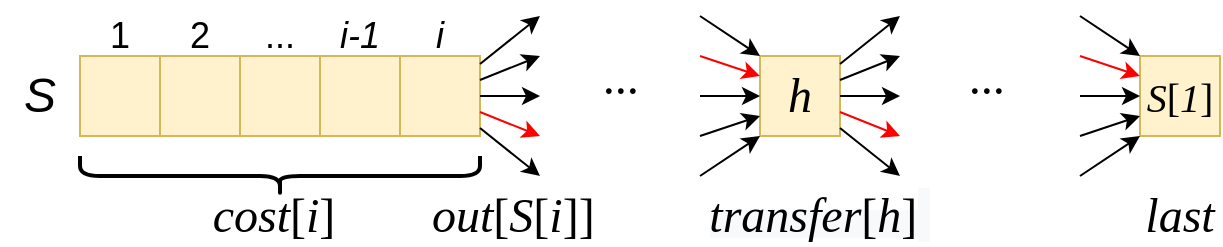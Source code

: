 <mxfile version="14.5.1" type="device"><diagram id="6orOQpBKsx0spEkv-ZkD" name="Page-1"><mxGraphModel dx="1106" dy="860" grid="1" gridSize="10" guides="1" tooltips="1" connect="1" arrows="1" fold="1" page="1" pageScale="1" pageWidth="1169" pageHeight="827" math="0" shadow="0"><root><mxCell id="0"/><mxCell id="1" parent="0"/><mxCell id="WVUSZBAAS7kNZGlRV3Tn-1" value="" style="whiteSpace=wrap;html=1;aspect=fixed;fillColor=#fff2cc;strokeColor=#d6b656;" parent="1" vertex="1"><mxGeometry x="200" y="440" width="40" height="40" as="geometry"/></mxCell><mxCell id="WVUSZBAAS7kNZGlRV3Tn-4" value="" style="whiteSpace=wrap;html=1;aspect=fixed;fillColor=#fff2cc;strokeColor=#d6b656;" parent="1" vertex="1"><mxGeometry x="240" y="440" width="40" height="40" as="geometry"/></mxCell><mxCell id="WVUSZBAAS7kNZGlRV3Tn-5" value="" style="whiteSpace=wrap;html=1;aspect=fixed;fillColor=#fff2cc;strokeColor=#d6b656;" parent="1" vertex="1"><mxGeometry x="280" y="440" width="40" height="40" as="geometry"/></mxCell><mxCell id="WVUSZBAAS7kNZGlRV3Tn-6" value="" style="whiteSpace=wrap;html=1;aspect=fixed;fillColor=#fff2cc;strokeColor=#d6b656;" parent="1" vertex="1"><mxGeometry x="320" y="440" width="40" height="40" as="geometry"/></mxCell><mxCell id="WVUSZBAAS7kNZGlRV3Tn-7" value="" style="whiteSpace=wrap;html=1;aspect=fixed;fillColor=#fff2cc;strokeColor=#d6b656;" parent="1" vertex="1"><mxGeometry x="360" y="440" width="40" height="40" as="geometry"/></mxCell><mxCell id="WVUSZBAAS7kNZGlRV3Tn-8" value="&lt;font style=&quot;font-size: 24px&quot;&gt;&lt;i&gt;S&lt;/i&gt;&lt;/font&gt;" style="text;html=1;strokeColor=none;fillColor=none;align=center;verticalAlign=middle;whiteSpace=wrap;rounded=0;strokeWidth=2;" parent="1" vertex="1"><mxGeometry x="160" y="450" width="40" height="20" as="geometry"/></mxCell><mxCell id="WVUSZBAAS7kNZGlRV3Tn-10" value="&lt;font style=&quot;font-size: 18px&quot;&gt;1&lt;/font&gt;" style="text;html=1;strokeColor=none;fillColor=none;align=center;verticalAlign=middle;whiteSpace=wrap;rounded=0;strokeWidth=2;" parent="1" vertex="1"><mxGeometry x="200" y="420" width="40" height="20" as="geometry"/></mxCell><mxCell id="WVUSZBAAS7kNZGlRV3Tn-12" value="&lt;font style=&quot;font-size: 18px&quot;&gt;2&lt;/font&gt;" style="text;html=1;strokeColor=none;fillColor=none;align=center;verticalAlign=middle;whiteSpace=wrap;rounded=0;strokeWidth=2;" parent="1" vertex="1"><mxGeometry x="240" y="420" width="40" height="20" as="geometry"/></mxCell><mxCell id="WVUSZBAAS7kNZGlRV3Tn-13" value="&lt;font style=&quot;font-size: 18px&quot;&gt;...&lt;/font&gt;" style="text;html=1;strokeColor=none;fillColor=none;align=center;verticalAlign=middle;whiteSpace=wrap;rounded=0;strokeWidth=2;" parent="1" vertex="1"><mxGeometry x="280" y="420" width="40" height="20" as="geometry"/></mxCell><mxCell id="WVUSZBAAS7kNZGlRV3Tn-14" value="&lt;font style=&quot;font-size: 18px&quot;&gt;&lt;i&gt;i-1&lt;/i&gt;&lt;/font&gt;" style="text;html=1;strokeColor=none;fillColor=none;align=center;verticalAlign=middle;whiteSpace=wrap;rounded=0;strokeWidth=2;" parent="1" vertex="1"><mxGeometry x="320" y="420" width="40" height="20" as="geometry"/></mxCell><mxCell id="WVUSZBAAS7kNZGlRV3Tn-15" value="&lt;font style=&quot;font-size: 18px&quot;&gt;&lt;i&gt;i&lt;br&gt;&lt;/i&gt;&lt;/font&gt;" style="text;html=1;strokeColor=none;fillColor=none;align=center;verticalAlign=middle;whiteSpace=wrap;rounded=0;strokeWidth=2;" parent="1" vertex="1"><mxGeometry x="360" y="420" width="40" height="20" as="geometry"/></mxCell><mxCell id="WVUSZBAAS7kNZGlRV3Tn-19" value="" style="endArrow=classic;html=1;" parent="1" source="WVUSZBAAS7kNZGlRV3Tn-7" edge="1"><mxGeometry width="50" height="50" relative="1" as="geometry"><mxPoint x="540" y="460" as="sourcePoint"/><mxPoint x="430" y="440" as="targetPoint"/></mxGeometry></mxCell><mxCell id="WVUSZBAAS7kNZGlRV3Tn-20" value="" style="endArrow=classic;html=1;strokeColor=#FF0000;" parent="1" source="WVUSZBAAS7kNZGlRV3Tn-7" edge="1"><mxGeometry width="50" height="50" relative="1" as="geometry"><mxPoint x="410" y="462" as="sourcePoint"/><mxPoint x="430" y="480" as="targetPoint"/></mxGeometry></mxCell><mxCell id="WVUSZBAAS7kNZGlRV3Tn-21" value="" style="endArrow=classic;html=1;" parent="1" source="WVUSZBAAS7kNZGlRV3Tn-7" edge="1"><mxGeometry width="50" height="50" relative="1" as="geometry"><mxPoint x="410" y="462" as="sourcePoint"/><mxPoint x="430" y="420" as="targetPoint"/></mxGeometry></mxCell><mxCell id="WVUSZBAAS7kNZGlRV3Tn-24" value="" style="endArrow=classic;html=1;" parent="1" source="WVUSZBAAS7kNZGlRV3Tn-7" edge="1"><mxGeometry width="50" height="50" relative="1" as="geometry"><mxPoint x="410" y="454" as="sourcePoint"/><mxPoint x="430" y="460" as="targetPoint"/></mxGeometry></mxCell><mxCell id="WVUSZBAAS7kNZGlRV3Tn-25" value="" style="endArrow=classic;html=1;" parent="1" source="WVUSZBAAS7kNZGlRV3Tn-7" edge="1"><mxGeometry width="50" height="50" relative="1" as="geometry"><mxPoint x="410" y="470" as="sourcePoint"/><mxPoint x="430" y="500" as="targetPoint"/></mxGeometry></mxCell><mxCell id="WVUSZBAAS7kNZGlRV3Tn-26" value="&lt;i style=&quot;font-family: &amp;#34;times new roman&amp;#34;&quot;&gt;&lt;span style=&quot;font-size: 24px&quot;&gt;h&lt;/span&gt;&lt;/i&gt;" style="whiteSpace=wrap;html=1;aspect=fixed;fillColor=#fff2cc;strokeColor=#d6b656;" parent="1" vertex="1"><mxGeometry x="540" y="440" width="40" height="40" as="geometry"/></mxCell><mxCell id="WVUSZBAAS7kNZGlRV3Tn-28" value="" style="endArrow=classic;html=1;" parent="1" source="WVUSZBAAS7kNZGlRV3Tn-26" edge="1"><mxGeometry width="50" height="50" relative="1" as="geometry"><mxPoint x="720" y="460" as="sourcePoint"/><mxPoint x="610" y="440" as="targetPoint"/></mxGeometry></mxCell><mxCell id="WVUSZBAAS7kNZGlRV3Tn-29" value="" style="endArrow=classic;html=1;strokeColor=#FF0000;" parent="1" source="WVUSZBAAS7kNZGlRV3Tn-26" edge="1"><mxGeometry width="50" height="50" relative="1" as="geometry"><mxPoint x="590" y="462" as="sourcePoint"/><mxPoint x="610" y="480" as="targetPoint"/></mxGeometry></mxCell><mxCell id="WVUSZBAAS7kNZGlRV3Tn-30" value="" style="endArrow=classic;html=1;" parent="1" source="WVUSZBAAS7kNZGlRV3Tn-26" edge="1"><mxGeometry width="50" height="50" relative="1" as="geometry"><mxPoint x="590" y="462" as="sourcePoint"/><mxPoint x="610" y="420" as="targetPoint"/></mxGeometry></mxCell><mxCell id="WVUSZBAAS7kNZGlRV3Tn-31" value="" style="endArrow=classic;html=1;" parent="1" source="WVUSZBAAS7kNZGlRV3Tn-26" edge="1"><mxGeometry width="50" height="50" relative="1" as="geometry"><mxPoint x="590" y="454" as="sourcePoint"/><mxPoint x="610" y="460" as="targetPoint"/></mxGeometry></mxCell><mxCell id="WVUSZBAAS7kNZGlRV3Tn-32" value="" style="endArrow=classic;html=1;" parent="1" source="WVUSZBAAS7kNZGlRV3Tn-26" edge="1"><mxGeometry width="50" height="50" relative="1" as="geometry"><mxPoint x="590" y="470" as="sourcePoint"/><mxPoint x="610" y="500" as="targetPoint"/></mxGeometry></mxCell><mxCell id="WVUSZBAAS7kNZGlRV3Tn-52" value="" style="shape=curlyBracket;whiteSpace=wrap;html=1;rounded=1;strokeWidth=2;size=0.5;rotation=-90;" parent="1" vertex="1"><mxGeometry x="290" y="400" width="20" height="200" as="geometry"/></mxCell><mxCell id="WVUSZBAAS7kNZGlRV3Tn-53" value="&lt;font style=&quot;font-size: 24px&quot; face=&quot;Times New Roman&quot;&gt;&lt;i&gt;cost&lt;/i&gt;[&lt;i&gt;i&lt;/i&gt;]&lt;i&gt;&amp;nbsp;&lt;/i&gt;&lt;/font&gt;" style="text;html=1;strokeColor=none;fillColor=none;align=center;verticalAlign=middle;whiteSpace=wrap;rounded=0;" parent="1" vertex="1"><mxGeometry x="280" y="510" width="40" height="20" as="geometry"/></mxCell><mxCell id="WVUSZBAAS7kNZGlRV3Tn-54" value="&lt;font style=&quot;font-size: 24px&quot;&gt;&lt;font face=&quot;Times New Roman&quot;&gt;&lt;i&gt;out&lt;/i&gt;[&lt;i&gt;S&lt;/i&gt;&lt;u&gt;[&lt;/u&gt;&lt;i&gt;i&lt;/i&gt;]]&lt;/font&gt;&lt;i&gt;&amp;nbsp;&lt;/i&gt;&lt;/font&gt;" style="text;html=1;strokeColor=none;fillColor=none;align=center;verticalAlign=middle;whiteSpace=wrap;rounded=0;" parent="1" vertex="1"><mxGeometry x="400" y="510" width="40" height="20" as="geometry"/></mxCell><mxCell id="WVUSZBAAS7kNZGlRV3Tn-57" value="&lt;font face=&quot;Times New Roman&quot; style=&quot;color: rgb(0 , 0 , 0) ; font-size: 12px ; font-style: normal ; font-weight: 400 ; letter-spacing: normal ; text-align: center ; text-indent: 0px ; text-transform: none ; word-spacing: 0px ; background-color: rgb(248 , 249 , 250)&quot;&gt;&lt;i style=&quot;font-size: 24px&quot;&gt;transfer&lt;/i&gt;&lt;span style=&quot;font-size: 24px&quot;&gt;[&lt;/span&gt;&lt;i&gt;&lt;span style=&quot;font-size: 24px&quot;&gt;h&lt;/span&gt;&lt;/i&gt;&lt;span style=&quot;font-size: 24px&quot;&gt;]&lt;/span&gt;&lt;/font&gt;&lt;i style=&quot;color: rgb(0 , 0 , 0) ; font-family: &amp;#34;helvetica&amp;#34; ; font-weight: 400 ; letter-spacing: normal ; text-align: center ; text-indent: 0px ; text-transform: none ; word-spacing: 0px ; background-color: rgb(248 , 249 , 250) ; font-size: 24px&quot;&gt;&amp;nbsp;&lt;/i&gt;" style="text;html=1;strokeColor=none;fillColor=none;align=center;verticalAlign=middle;whiteSpace=wrap;rounded=0;" parent="1" vertex="1"><mxGeometry x="550" y="510" width="40" height="20" as="geometry"/></mxCell><mxCell id="eIy1zSwHWgenswwUe7Te-1" value="" style="endArrow=classic;html=1;entryX=0;entryY=0.5;entryDx=0;entryDy=0;" parent="1" target="WVUSZBAAS7kNZGlRV3Tn-26" edge="1"><mxGeometry width="50" height="50" relative="1" as="geometry"><mxPoint x="510" y="460" as="sourcePoint"/><mxPoint x="620" y="430" as="targetPoint"/></mxGeometry></mxCell><mxCell id="eIy1zSwHWgenswwUe7Te-2" value="" style="endArrow=classic;html=1;entryX=0;entryY=0.75;entryDx=0;entryDy=0;" parent="1" target="WVUSZBAAS7kNZGlRV3Tn-26" edge="1"><mxGeometry width="50" height="50" relative="1" as="geometry"><mxPoint x="510" y="480" as="sourcePoint"/><mxPoint x="550" y="459.5" as="targetPoint"/></mxGeometry></mxCell><mxCell id="eIy1zSwHWgenswwUe7Te-4" value="" style="endArrow=classic;html=1;entryX=0;entryY=0.25;entryDx=0;entryDy=0;strokeColor=#FF0000;" parent="1" target="WVUSZBAAS7kNZGlRV3Tn-26" edge="1"><mxGeometry width="50" height="50" relative="1" as="geometry"><mxPoint x="510" y="440" as="sourcePoint"/><mxPoint x="550" y="470" as="targetPoint"/></mxGeometry></mxCell><mxCell id="eIy1zSwHWgenswwUe7Te-5" value="" style="endArrow=classic;html=1;entryX=0;entryY=0.25;entryDx=0;entryDy=0;" parent="1" edge="1"><mxGeometry width="50" height="50" relative="1" as="geometry"><mxPoint x="510" y="420" as="sourcePoint"/><mxPoint x="540" y="440" as="targetPoint"/></mxGeometry></mxCell><mxCell id="eIy1zSwHWgenswwUe7Te-6" value="" style="endArrow=classic;html=1;entryX=0;entryY=1;entryDx=0;entryDy=0;" parent="1" target="WVUSZBAAS7kNZGlRV3Tn-26" edge="1"><mxGeometry width="50" height="50" relative="1" as="geometry"><mxPoint x="510" y="500" as="sourcePoint"/><mxPoint x="560" y="470" as="targetPoint"/></mxGeometry></mxCell><mxCell id="eIy1zSwHWgenswwUe7Te-23" value="&lt;font face=&quot;times new roman&quot; style=&quot;font-size: 20px&quot;&gt;&lt;span&gt;&lt;i&gt;S&lt;/i&gt;[&lt;i&gt;1&lt;/i&gt;]&lt;/span&gt;&lt;/font&gt;" style="whiteSpace=wrap;html=1;aspect=fixed;fillColor=#fff2cc;strokeColor=#d6b656;" parent="1" vertex="1"><mxGeometry x="730" y="440" width="40" height="40" as="geometry"/></mxCell><mxCell id="eIy1zSwHWgenswwUe7Te-24" value="" style="endArrow=classic;html=1;entryX=0;entryY=0.5;entryDx=0;entryDy=0;" parent="1" target="eIy1zSwHWgenswwUe7Te-23" edge="1"><mxGeometry width="50" height="50" relative="1" as="geometry"><mxPoint x="700" y="460" as="sourcePoint"/><mxPoint x="810" y="430" as="targetPoint"/></mxGeometry></mxCell><mxCell id="eIy1zSwHWgenswwUe7Te-25" value="" style="endArrow=classic;html=1;entryX=0;entryY=0.75;entryDx=0;entryDy=0;" parent="1" target="eIy1zSwHWgenswwUe7Te-23" edge="1"><mxGeometry width="50" height="50" relative="1" as="geometry"><mxPoint x="700" y="480" as="sourcePoint"/><mxPoint x="740" y="459.5" as="targetPoint"/></mxGeometry></mxCell><mxCell id="eIy1zSwHWgenswwUe7Te-26" value="" style="endArrow=classic;html=1;entryX=0;entryY=0.25;entryDx=0;entryDy=0;strokeColor=#FF0000;" parent="1" target="eIy1zSwHWgenswwUe7Te-23" edge="1"><mxGeometry width="50" height="50" relative="1" as="geometry"><mxPoint x="700" y="440" as="sourcePoint"/><mxPoint x="740" y="470" as="targetPoint"/></mxGeometry></mxCell><mxCell id="eIy1zSwHWgenswwUe7Te-27" value="" style="endArrow=classic;html=1;entryX=0;entryY=0.25;entryDx=0;entryDy=0;" parent="1" edge="1"><mxGeometry width="50" height="50" relative="1" as="geometry"><mxPoint x="700" y="420" as="sourcePoint"/><mxPoint x="730" y="440" as="targetPoint"/></mxGeometry></mxCell><mxCell id="eIy1zSwHWgenswwUe7Te-28" value="" style="endArrow=classic;html=1;entryX=0;entryY=1;entryDx=0;entryDy=0;" parent="1" target="eIy1zSwHWgenswwUe7Te-23" edge="1"><mxGeometry width="50" height="50" relative="1" as="geometry"><mxPoint x="700" y="500" as="sourcePoint"/><mxPoint x="750" y="470" as="targetPoint"/></mxGeometry></mxCell><mxCell id="eIy1zSwHWgenswwUe7Te-29" value="&lt;div style=&quot;text-align: center&quot;&gt;&lt;span style=&quot;font-size: 24px&quot;&gt;&lt;font face=&quot;Times New Roman&quot;&gt;&lt;i&gt;...&lt;/i&gt;&lt;/font&gt;&lt;/span&gt;&lt;/div&gt;&lt;div style=&quot;text-align: center&quot;&gt;&lt;span style=&quot;font-size: 24px&quot;&gt;&lt;font face=&quot;Times New Roman&quot;&gt;&lt;i&gt;&lt;br&gt;&lt;/i&gt;&lt;/font&gt;&lt;/span&gt;&lt;/div&gt;" style="text;whiteSpace=wrap;html=1;" parent="1" vertex="1"><mxGeometry x="460" y="430" width="30" height="40" as="geometry"/></mxCell><mxCell id="eIy1zSwHWgenswwUe7Te-30" value="&lt;div style=&quot;text-align: center&quot;&gt;&lt;span style=&quot;font-size: 24px&quot;&gt;&lt;font face=&quot;Times New Roman&quot;&gt;&lt;i&gt;...&lt;/i&gt;&lt;/font&gt;&lt;/span&gt;&lt;/div&gt;&lt;div style=&quot;text-align: center&quot;&gt;&lt;span style=&quot;font-size: 24px&quot;&gt;&lt;font face=&quot;Times New Roman&quot;&gt;&lt;i&gt;&lt;br&gt;&lt;/i&gt;&lt;/font&gt;&lt;/span&gt;&lt;/div&gt;" style="text;whiteSpace=wrap;html=1;" parent="1" vertex="1"><mxGeometry x="643" y="430" width="30" height="40" as="geometry"/></mxCell><mxCell id="HrvTk0zZGgEXqdI0tmlM-1" value="&lt;font face=&quot;Times New Roman&quot;&gt;&lt;span style=&quot;font-size: 24px&quot;&gt;&lt;i&gt;last&lt;/i&gt;&lt;/span&gt;&lt;/font&gt;" style="text;html=1;strokeColor=none;fillColor=none;align=center;verticalAlign=middle;whiteSpace=wrap;rounded=0;" vertex="1" parent="1"><mxGeometry x="730" y="510" width="40" height="20" as="geometry"/></mxCell></root></mxGraphModel></diagram></mxfile>